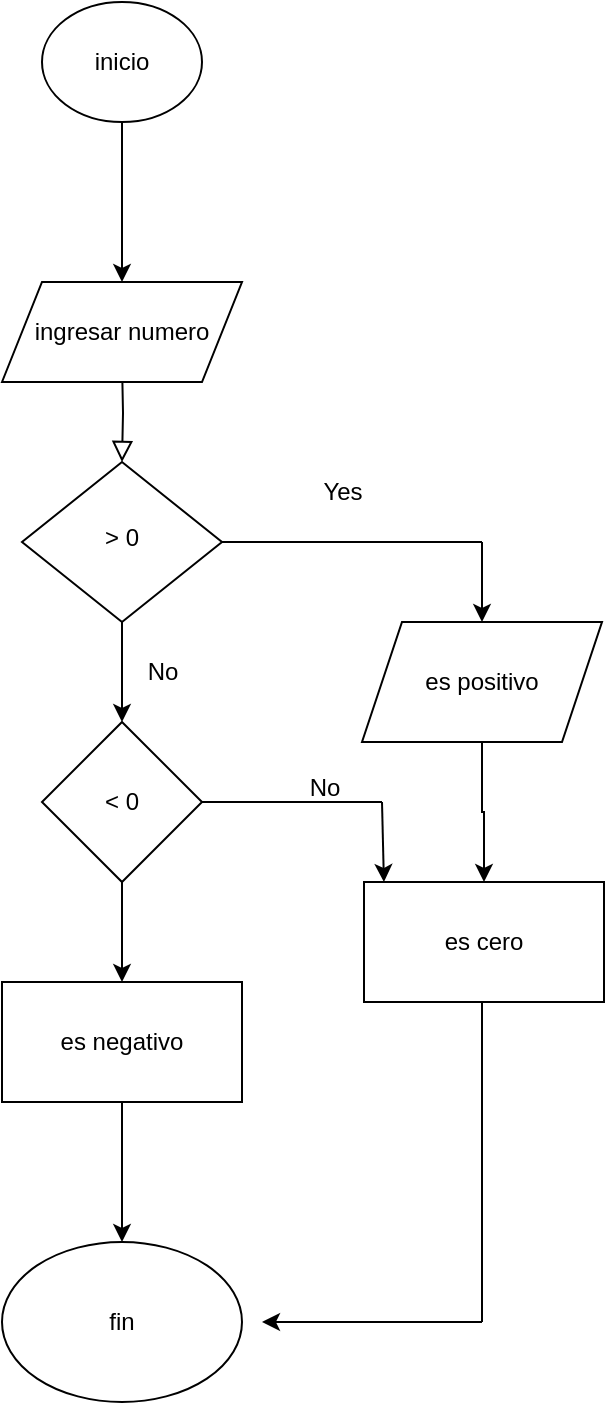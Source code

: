 <mxfile version="26.2.13" pages="3">
  <diagram id="C5RBs43oDa-KdzZeNtuy" name="ejercicio2Dia1">
    <mxGraphModel dx="1362" dy="1964" grid="1" gridSize="10" guides="1" tooltips="1" connect="1" arrows="1" fold="1" page="1" pageScale="1" pageWidth="827" pageHeight="1169" math="0" shadow="0">
      <root>
        <mxCell id="WIyWlLk6GJQsqaUBKTNV-0" />
        <mxCell id="WIyWlLk6GJQsqaUBKTNV-1" parent="WIyWlLk6GJQsqaUBKTNV-0" />
        <mxCell id="WIyWlLk6GJQsqaUBKTNV-2" value="" style="rounded=0;html=1;jettySize=auto;orthogonalLoop=1;fontSize=11;endArrow=block;endFill=0;endSize=8;strokeWidth=1;shadow=0;labelBackgroundColor=none;edgeStyle=orthogonalEdgeStyle;" parent="WIyWlLk6GJQsqaUBKTNV-1" target="WIyWlLk6GJQsqaUBKTNV-6" edge="1">
          <mxGeometry relative="1" as="geometry">
            <mxPoint x="220" y="120" as="sourcePoint" />
          </mxGeometry>
        </mxCell>
        <mxCell id="099HV915cZOYuihiOPQR-12" value="" style="edgeStyle=orthogonalEdgeStyle;rounded=0;orthogonalLoop=1;jettySize=auto;html=1;" edge="1" parent="WIyWlLk6GJQsqaUBKTNV-1" source="WIyWlLk6GJQsqaUBKTNV-6" target="099HV915cZOYuihiOPQR-11">
          <mxGeometry relative="1" as="geometry" />
        </mxCell>
        <mxCell id="WIyWlLk6GJQsqaUBKTNV-6" value="&amp;gt; 0" style="rhombus;whiteSpace=wrap;html=1;shadow=0;fontFamily=Helvetica;fontSize=12;align=center;strokeWidth=1;spacing=6;spacingTop=-4;" parent="WIyWlLk6GJQsqaUBKTNV-1" vertex="1">
          <mxGeometry x="170" y="170" width="100" height="80" as="geometry" />
        </mxCell>
        <mxCell id="099HV915cZOYuihiOPQR-1" value="" style="edgeStyle=orthogonalEdgeStyle;rounded=0;orthogonalLoop=1;jettySize=auto;html=1;" edge="1" parent="WIyWlLk6GJQsqaUBKTNV-1" source="099HV915cZOYuihiOPQR-0">
          <mxGeometry relative="1" as="geometry">
            <mxPoint x="220" y="80" as="targetPoint" />
          </mxGeometry>
        </mxCell>
        <mxCell id="099HV915cZOYuihiOPQR-0" value="inicio" style="ellipse;whiteSpace=wrap;html=1;" vertex="1" parent="WIyWlLk6GJQsqaUBKTNV-1">
          <mxGeometry x="180" y="-60" width="80" height="60" as="geometry" />
        </mxCell>
        <mxCell id="099HV915cZOYuihiOPQR-2" value="ingresar numero" style="shape=parallelogram;perimeter=parallelogramPerimeter;whiteSpace=wrap;html=1;fixedSize=1;" vertex="1" parent="WIyWlLk6GJQsqaUBKTNV-1">
          <mxGeometry x="160" y="80" width="120" height="50" as="geometry" />
        </mxCell>
        <mxCell id="099HV915cZOYuihiOPQR-5" value="es cero" style="rounded=0;whiteSpace=wrap;html=1;" vertex="1" parent="WIyWlLk6GJQsqaUBKTNV-1">
          <mxGeometry x="341" y="380" width="120" height="60" as="geometry" />
        </mxCell>
        <mxCell id="099HV915cZOYuihiOPQR-7" value="Yes" style="text;html=1;align=center;verticalAlign=middle;resizable=0;points=[];autosize=1;strokeColor=none;fillColor=none;" vertex="1" parent="WIyWlLk6GJQsqaUBKTNV-1">
          <mxGeometry x="310" y="170" width="40" height="30" as="geometry" />
        </mxCell>
        <mxCell id="099HV915cZOYuihiOPQR-8" value="" style="endArrow=none;html=1;rounded=0;exitX=1;exitY=0.5;exitDx=0;exitDy=0;" edge="1" parent="WIyWlLk6GJQsqaUBKTNV-1" source="WIyWlLk6GJQsqaUBKTNV-6">
          <mxGeometry width="50" height="50" relative="1" as="geometry">
            <mxPoint x="300" y="250" as="sourcePoint" />
            <mxPoint x="400" y="210" as="targetPoint" />
          </mxGeometry>
        </mxCell>
        <mxCell id="099HV915cZOYuihiOPQR-20" value="" style="edgeStyle=orthogonalEdgeStyle;rounded=0;orthogonalLoop=1;jettySize=auto;html=1;" edge="1" parent="WIyWlLk6GJQsqaUBKTNV-1" source="099HV915cZOYuihiOPQR-11" target="099HV915cZOYuihiOPQR-19">
          <mxGeometry relative="1" as="geometry" />
        </mxCell>
        <mxCell id="099HV915cZOYuihiOPQR-11" value="&amp;lt; 0" style="rhombus;whiteSpace=wrap;html=1;" vertex="1" parent="WIyWlLk6GJQsqaUBKTNV-1">
          <mxGeometry x="180" y="300" width="80" height="80" as="geometry" />
        </mxCell>
        <mxCell id="099HV915cZOYuihiOPQR-13" value="No" style="text;html=1;align=center;verticalAlign=middle;resizable=0;points=[];autosize=1;strokeColor=none;fillColor=none;" vertex="1" parent="WIyWlLk6GJQsqaUBKTNV-1">
          <mxGeometry x="220" y="260" width="40" height="30" as="geometry" />
        </mxCell>
        <mxCell id="099HV915cZOYuihiOPQR-15" value="" style="endArrow=none;html=1;rounded=0;" edge="1" parent="WIyWlLk6GJQsqaUBKTNV-1">
          <mxGeometry width="50" height="50" relative="1" as="geometry">
            <mxPoint x="260" y="340" as="sourcePoint" />
            <mxPoint x="350" y="340" as="targetPoint" />
          </mxGeometry>
        </mxCell>
        <mxCell id="099HV915cZOYuihiOPQR-17" value="" style="endArrow=classic;html=1;rounded=0;entryX=0.083;entryY=0;entryDx=0;entryDy=0;entryPerimeter=0;" edge="1" parent="WIyWlLk6GJQsqaUBKTNV-1" target="099HV915cZOYuihiOPQR-5">
          <mxGeometry width="50" height="50" relative="1" as="geometry">
            <mxPoint x="350" y="340" as="sourcePoint" />
            <mxPoint x="400" y="290" as="targetPoint" />
          </mxGeometry>
        </mxCell>
        <mxCell id="099HV915cZOYuihiOPQR-18" value="No" style="text;html=1;align=center;verticalAlign=middle;resizable=0;points=[];autosize=1;strokeColor=none;fillColor=none;" vertex="1" parent="WIyWlLk6GJQsqaUBKTNV-1">
          <mxGeometry x="301" y="318" width="40" height="30" as="geometry" />
        </mxCell>
        <mxCell id="099HV915cZOYuihiOPQR-22" value="" style="edgeStyle=orthogonalEdgeStyle;rounded=0;orthogonalLoop=1;jettySize=auto;html=1;" edge="1" parent="WIyWlLk6GJQsqaUBKTNV-1" source="099HV915cZOYuihiOPQR-19" target="099HV915cZOYuihiOPQR-21">
          <mxGeometry relative="1" as="geometry" />
        </mxCell>
        <mxCell id="099HV915cZOYuihiOPQR-19" value="es negativo" style="rounded=0;whiteSpace=wrap;html=1;" vertex="1" parent="WIyWlLk6GJQsqaUBKTNV-1">
          <mxGeometry x="160" y="430" width="120" height="60" as="geometry" />
        </mxCell>
        <mxCell id="099HV915cZOYuihiOPQR-21" value="fin" style="ellipse;whiteSpace=wrap;html=1;" vertex="1" parent="WIyWlLk6GJQsqaUBKTNV-1">
          <mxGeometry x="160" y="560" width="120" height="80" as="geometry" />
        </mxCell>
        <mxCell id="099HV915cZOYuihiOPQR-24" value="" style="endArrow=none;html=1;rounded=0;" edge="1" parent="WIyWlLk6GJQsqaUBKTNV-1">
          <mxGeometry width="50" height="50" relative="1" as="geometry">
            <mxPoint x="400" y="600" as="sourcePoint" />
            <mxPoint x="400" y="440" as="targetPoint" />
          </mxGeometry>
        </mxCell>
        <mxCell id="099HV915cZOYuihiOPQR-25" value="" style="endArrow=classic;html=1;rounded=0;" edge="1" parent="WIyWlLk6GJQsqaUBKTNV-1">
          <mxGeometry width="50" height="50" relative="1" as="geometry">
            <mxPoint x="400" y="600" as="sourcePoint" />
            <mxPoint x="290" y="600" as="targetPoint" />
          </mxGeometry>
        </mxCell>
        <mxCell id="099HV915cZOYuihiOPQR-28" value="" style="edgeStyle=orthogonalEdgeStyle;rounded=0;orthogonalLoop=1;jettySize=auto;html=1;" edge="1" parent="WIyWlLk6GJQsqaUBKTNV-1" source="099HV915cZOYuihiOPQR-26" target="099HV915cZOYuihiOPQR-5">
          <mxGeometry relative="1" as="geometry" />
        </mxCell>
        <mxCell id="099HV915cZOYuihiOPQR-26" value="es positivo" style="shape=parallelogram;perimeter=parallelogramPerimeter;whiteSpace=wrap;html=1;fixedSize=1;" vertex="1" parent="WIyWlLk6GJQsqaUBKTNV-1">
          <mxGeometry x="340" y="250" width="120" height="60" as="geometry" />
        </mxCell>
        <mxCell id="099HV915cZOYuihiOPQR-27" value="" style="endArrow=classic;html=1;rounded=0;entryX=0.5;entryY=0;entryDx=0;entryDy=0;" edge="1" parent="WIyWlLk6GJQsqaUBKTNV-1" target="099HV915cZOYuihiOPQR-26">
          <mxGeometry width="50" height="50" relative="1" as="geometry">
            <mxPoint x="400" y="210" as="sourcePoint" />
            <mxPoint x="500" y="130" as="targetPoint" />
          </mxGeometry>
        </mxCell>
      </root>
    </mxGraphModel>
  </diagram>
  <diagram id="0ZJhFatNv53UsrJVXPi_" name="ejercicio3Dia1">
    <mxGraphModel dx="1362" dy="795" grid="1" gridSize="10" guides="1" tooltips="1" connect="1" arrows="1" fold="1" page="1" pageScale="1" pageWidth="827" pageHeight="1169" math="0" shadow="0">
      <root>
        <mxCell id="0" />
        <mxCell id="1" parent="0" />
        <mxCell id="h3Avw6MjlhZwbN4gObFl-3" value="" style="edgeStyle=orthogonalEdgeStyle;rounded=0;orthogonalLoop=1;jettySize=auto;html=1;" edge="1" parent="1" source="h3Avw6MjlhZwbN4gObFl-1" target="h3Avw6MjlhZwbN4gObFl-2">
          <mxGeometry relative="1" as="geometry" />
        </mxCell>
        <mxCell id="h3Avw6MjlhZwbN4gObFl-1" value="inicio" style="ellipse;whiteSpace=wrap;html=1;" vertex="1" parent="1">
          <mxGeometry x="350" y="380" width="120" height="80" as="geometry" />
        </mxCell>
        <mxCell id="xVbObCqC3xas9vEE6GDN-2" value="" style="edgeStyle=orthogonalEdgeStyle;rounded=0;orthogonalLoop=1;jettySize=auto;html=1;" edge="1" parent="1" source="h3Avw6MjlhZwbN4gObFl-2" target="xVbObCqC3xas9vEE6GDN-1">
          <mxGeometry relative="1" as="geometry" />
        </mxCell>
        <mxCell id="h3Avw6MjlhZwbN4gObFl-2" value="numero entero" style="shape=parallelogram;perimeter=parallelogramPerimeter;whiteSpace=wrap;html=1;fixedSize=1;" vertex="1" parent="1">
          <mxGeometry x="354" y="520" width="120" height="60" as="geometry" />
        </mxCell>
        <mxCell id="xVbObCqC3xas9vEE6GDN-4" value="" style="edgeStyle=orthogonalEdgeStyle;rounded=0;orthogonalLoop=1;jettySize=auto;html=1;" edge="1" parent="1" source="xVbObCqC3xas9vEE6GDN-1" target="xVbObCqC3xas9vEE6GDN-3">
          <mxGeometry relative="1" as="geometry" />
        </mxCell>
        <mxCell id="xVbObCqC3xas9vEE6GDN-1" value="producto % 2" style="shape=parallelogram;perimeter=parallelogramPerimeter;whiteSpace=wrap;html=1;fixedSize=1;" vertex="1" parent="1">
          <mxGeometry x="350" y="640" width="120" height="60" as="geometry" />
        </mxCell>
        <mxCell id="xVbObCqC3xas9vEE6GDN-3" value="&lt;div&gt;producto == 0&lt;/div&gt;&lt;div&gt;&lt;br&gt;&lt;/div&gt;" style="rhombus;whiteSpace=wrap;html=1;" vertex="1" parent="1">
          <mxGeometry x="310" y="770" width="140" height="130" as="geometry" />
        </mxCell>
        <mxCell id="xVbObCqC3xas9vEE6GDN-5" value="numero es par" style="rounded=0;whiteSpace=wrap;html=1;" vertex="1" parent="1">
          <mxGeometry x="150" y="920" width="120" height="60" as="geometry" />
        </mxCell>
        <mxCell id="xVbObCqC3xas9vEE6GDN-6" value="numero es impar" style="rounded=0;whiteSpace=wrap;html=1;" vertex="1" parent="1">
          <mxGeometry x="490" y="910" width="120" height="60" as="geometry" />
        </mxCell>
        <mxCell id="xVbObCqC3xas9vEE6GDN-7" value="" style="endArrow=none;html=1;rounded=0;" edge="1" parent="1">
          <mxGeometry width="50" height="50" relative="1" as="geometry">
            <mxPoint x="200" y="840" as="sourcePoint" />
            <mxPoint x="310" y="834.5" as="targetPoint" />
          </mxGeometry>
        </mxCell>
        <mxCell id="xVbObCqC3xas9vEE6GDN-8" value="" style="endArrow=none;html=1;rounded=0;" edge="1" parent="1">
          <mxGeometry width="50" height="50" relative="1" as="geometry">
            <mxPoint x="450" y="834.5" as="sourcePoint" />
            <mxPoint x="560" y="840" as="targetPoint" />
          </mxGeometry>
        </mxCell>
        <mxCell id="xVbObCqC3xas9vEE6GDN-9" value="" style="endArrow=classic;html=1;rounded=0;" edge="1" parent="1">
          <mxGeometry width="50" height="50" relative="1" as="geometry">
            <mxPoint x="560" y="840" as="sourcePoint" />
            <mxPoint x="560" y="910" as="targetPoint" />
          </mxGeometry>
        </mxCell>
        <mxCell id="xVbObCqC3xas9vEE6GDN-10" value="" style="endArrow=classic;html=1;rounded=0;" edge="1" parent="1">
          <mxGeometry width="50" height="50" relative="1" as="geometry">
            <mxPoint x="200" y="840" as="sourcePoint" />
            <mxPoint x="200" y="920" as="targetPoint" />
          </mxGeometry>
        </mxCell>
        <mxCell id="xVbObCqC3xas9vEE6GDN-11" value="yes" style="text;html=1;align=center;verticalAlign=middle;resizable=0;points=[];autosize=1;strokeColor=none;fillColor=none;" vertex="1" parent="1">
          <mxGeometry x="221" y="798" width="40" height="30" as="geometry" />
        </mxCell>
        <mxCell id="xVbObCqC3xas9vEE6GDN-12" value="no" style="text;html=1;align=center;verticalAlign=middle;resizable=0;points=[];autosize=1;strokeColor=none;fillColor=none;" vertex="1" parent="1">
          <mxGeometry x="531" y="798" width="40" height="30" as="geometry" />
        </mxCell>
        <mxCell id="xVbObCqC3xas9vEE6GDN-16" value="" style="endArrow=none;html=1;rounded=0;" edge="1" parent="1">
          <mxGeometry width="50" height="50" relative="1" as="geometry">
            <mxPoint x="200" y="1050" as="sourcePoint" />
            <mxPoint x="200" y="980" as="targetPoint" />
          </mxGeometry>
        </mxCell>
        <mxCell id="xVbObCqC3xas9vEE6GDN-17" value="" style="endArrow=classic;html=1;rounded=0;" edge="1" parent="1">
          <mxGeometry width="50" height="50" relative="1" as="geometry">
            <mxPoint x="200" y="1050" as="sourcePoint" />
            <mxPoint x="351.613" y="1065.161" as="targetPoint" />
          </mxGeometry>
        </mxCell>
        <mxCell id="xVbObCqC3xas9vEE6GDN-18" value="" style="endArrow=none;html=1;rounded=0;" edge="1" parent="1">
          <mxGeometry width="50" height="50" relative="1" as="geometry">
            <mxPoint x="560" y="1030" as="sourcePoint" />
            <mxPoint x="560" y="970" as="targetPoint" />
          </mxGeometry>
        </mxCell>
        <mxCell id="xVbObCqC3xas9vEE6GDN-19" value="" style="endArrow=classic;html=1;rounded=0;" edge="1" parent="1">
          <mxGeometry width="50" height="50" relative="1" as="geometry">
            <mxPoint x="560" y="1030" as="sourcePoint" />
            <mxPoint x="454.545" y="1056.364" as="targetPoint" />
          </mxGeometry>
        </mxCell>
        <mxCell id="xVbObCqC3xas9vEE6GDN-20" value="fin" style="ellipse;whiteSpace=wrap;html=1;" vertex="1" parent="1">
          <mxGeometry x="350" y="1010" width="110" height="100" as="geometry" />
        </mxCell>
      </root>
    </mxGraphModel>
  </diagram>
  <diagram id="6wW2PRt-meEhHKRBN-qx" name="ejercicio4Dia1">
    <mxGraphModel dx="1362" dy="795" grid="1" gridSize="10" guides="1" tooltips="1" connect="1" arrows="1" fold="1" page="1" pageScale="1" pageWidth="827" pageHeight="1169" math="0" shadow="0">
      <root>
        <mxCell id="0" />
        <mxCell id="1" parent="0" />
        <mxCell id="JEh0PDqwlXA43T0Cn1Ki-3" value="" style="edgeStyle=orthogonalEdgeStyle;rounded=0;orthogonalLoop=1;jettySize=auto;html=1;" edge="1" parent="1" source="JEh0PDqwlXA43T0Cn1Ki-1" target="JEh0PDqwlXA43T0Cn1Ki-2">
          <mxGeometry relative="1" as="geometry" />
        </mxCell>
        <mxCell id="JEh0PDqwlXA43T0Cn1Ki-1" value="inicio" style="ellipse;whiteSpace=wrap;html=1;" vertex="1" parent="1">
          <mxGeometry x="340" y="80" width="120" height="80" as="geometry" />
        </mxCell>
        <mxCell id="JEh0PDqwlXA43T0Cn1Ki-5" value="" style="edgeStyle=orthogonalEdgeStyle;rounded=0;orthogonalLoop=1;jettySize=auto;html=1;" edge="1" parent="1" source="JEh0PDqwlXA43T0Cn1Ki-2" target="JEh0PDqwlXA43T0Cn1Ki-4">
          <mxGeometry relative="1" as="geometry" />
        </mxCell>
        <mxCell id="JEh0PDqwlXA43T0Cn1Ki-2" value="contraseña" style="shape=parallelogram;perimeter=parallelogramPerimeter;whiteSpace=wrap;html=1;fixedSize=1;" vertex="1" parent="1">
          <mxGeometry x="340" y="260" width="120" height="60" as="geometry" />
        </mxCell>
        <mxCell id="JEh0PDqwlXA43T0Cn1Ki-4" value="contraseña= python123" style="rhombus;whiteSpace=wrap;html=1;" vertex="1" parent="1">
          <mxGeometry x="320" y="390" width="120" height="100" as="geometry" />
        </mxCell>
        <mxCell id="JEh0PDqwlXA43T0Cn1Ki-6" value="acceso concedido" style="shape=parallelogram;perimeter=parallelogramPerimeter;whiteSpace=wrap;html=1;fixedSize=1;" vertex="1" parent="1">
          <mxGeometry x="170" y="530" width="130" height="70" as="geometry" />
        </mxCell>
        <mxCell id="JEh0PDqwlXA43T0Cn1Ki-7" value="contraseña incorrecta" style="shape=parallelogram;perimeter=parallelogramPerimeter;whiteSpace=wrap;html=1;fixedSize=1;" vertex="1" parent="1">
          <mxGeometry x="440" y="530" width="150" height="70" as="geometry" />
        </mxCell>
        <mxCell id="JEh0PDqwlXA43T0Cn1Ki-8" value="" style="endArrow=none;html=1;rounded=0;entryX=0;entryY=0.5;entryDx=0;entryDy=0;" edge="1" parent="1" target="JEh0PDqwlXA43T0Cn1Ki-4">
          <mxGeometry width="50" height="50" relative="1" as="geometry">
            <mxPoint x="240" y="440" as="sourcePoint" />
            <mxPoint x="330" y="430" as="targetPoint" />
          </mxGeometry>
        </mxCell>
        <mxCell id="JEh0PDqwlXA43T0Cn1Ki-9" value="" style="endArrow=none;html=1;rounded=0;" edge="1" parent="1">
          <mxGeometry width="50" height="50" relative="1" as="geometry">
            <mxPoint x="440" y="440" as="sourcePoint" />
            <mxPoint x="520" y="440" as="targetPoint" />
          </mxGeometry>
        </mxCell>
        <mxCell id="JEh0PDqwlXA43T0Cn1Ki-10" value="" style="endArrow=classic;html=1;rounded=0;entryX=0.5;entryY=0;entryDx=0;entryDy=0;" edge="1" parent="1" target="JEh0PDqwlXA43T0Cn1Ki-6">
          <mxGeometry width="50" height="50" relative="1" as="geometry">
            <mxPoint x="240" y="440" as="sourcePoint" />
            <mxPoint x="290" y="390" as="targetPoint" />
          </mxGeometry>
        </mxCell>
        <mxCell id="JEh0PDqwlXA43T0Cn1Ki-11" value="" style="endArrow=classic;html=1;rounded=0;" edge="1" parent="1">
          <mxGeometry width="50" height="50" relative="1" as="geometry">
            <mxPoint x="520" y="440" as="sourcePoint" />
            <mxPoint x="520" y="520" as="targetPoint" />
          </mxGeometry>
        </mxCell>
        <mxCell id="JEh0PDqwlXA43T0Cn1Ki-12" value="yes" style="text;html=1;align=center;verticalAlign=middle;resizable=0;points=[];autosize=1;strokeColor=none;fillColor=none;" vertex="1" parent="1">
          <mxGeometry x="221" y="398" width="40" height="30" as="geometry" />
        </mxCell>
        <mxCell id="JEh0PDqwlXA43T0Cn1Ki-13" value="no" style="text;html=1;align=center;verticalAlign=middle;resizable=0;points=[];autosize=1;strokeColor=none;fillColor=none;" vertex="1" parent="1">
          <mxGeometry x="491" y="408" width="40" height="30" as="geometry" />
        </mxCell>
        <mxCell id="JEh0PDqwlXA43T0Cn1Ki-14" value="fin" style="ellipse;whiteSpace=wrap;html=1;" vertex="1" parent="1">
          <mxGeometry x="320" y="640" width="120" height="80" as="geometry" />
        </mxCell>
        <mxCell id="JEh0PDqwlXA43T0Cn1Ki-15" value="" style="endArrow=classic;html=1;rounded=0;" edge="1" parent="1" target="JEh0PDqwlXA43T0Cn1Ki-14">
          <mxGeometry width="50" height="50" relative="1" as="geometry">
            <mxPoint x="280" y="600" as="sourcePoint" />
            <mxPoint x="330" y="550" as="targetPoint" />
          </mxGeometry>
        </mxCell>
        <mxCell id="JEh0PDqwlXA43T0Cn1Ki-16" value="" style="endArrow=classic;html=1;rounded=0;" edge="1" parent="1" target="JEh0PDqwlXA43T0Cn1Ki-14">
          <mxGeometry width="50" height="50" relative="1" as="geometry">
            <mxPoint x="510" y="600" as="sourcePoint" />
            <mxPoint x="560" y="550" as="targetPoint" />
          </mxGeometry>
        </mxCell>
      </root>
    </mxGraphModel>
  </diagram>
</mxfile>
